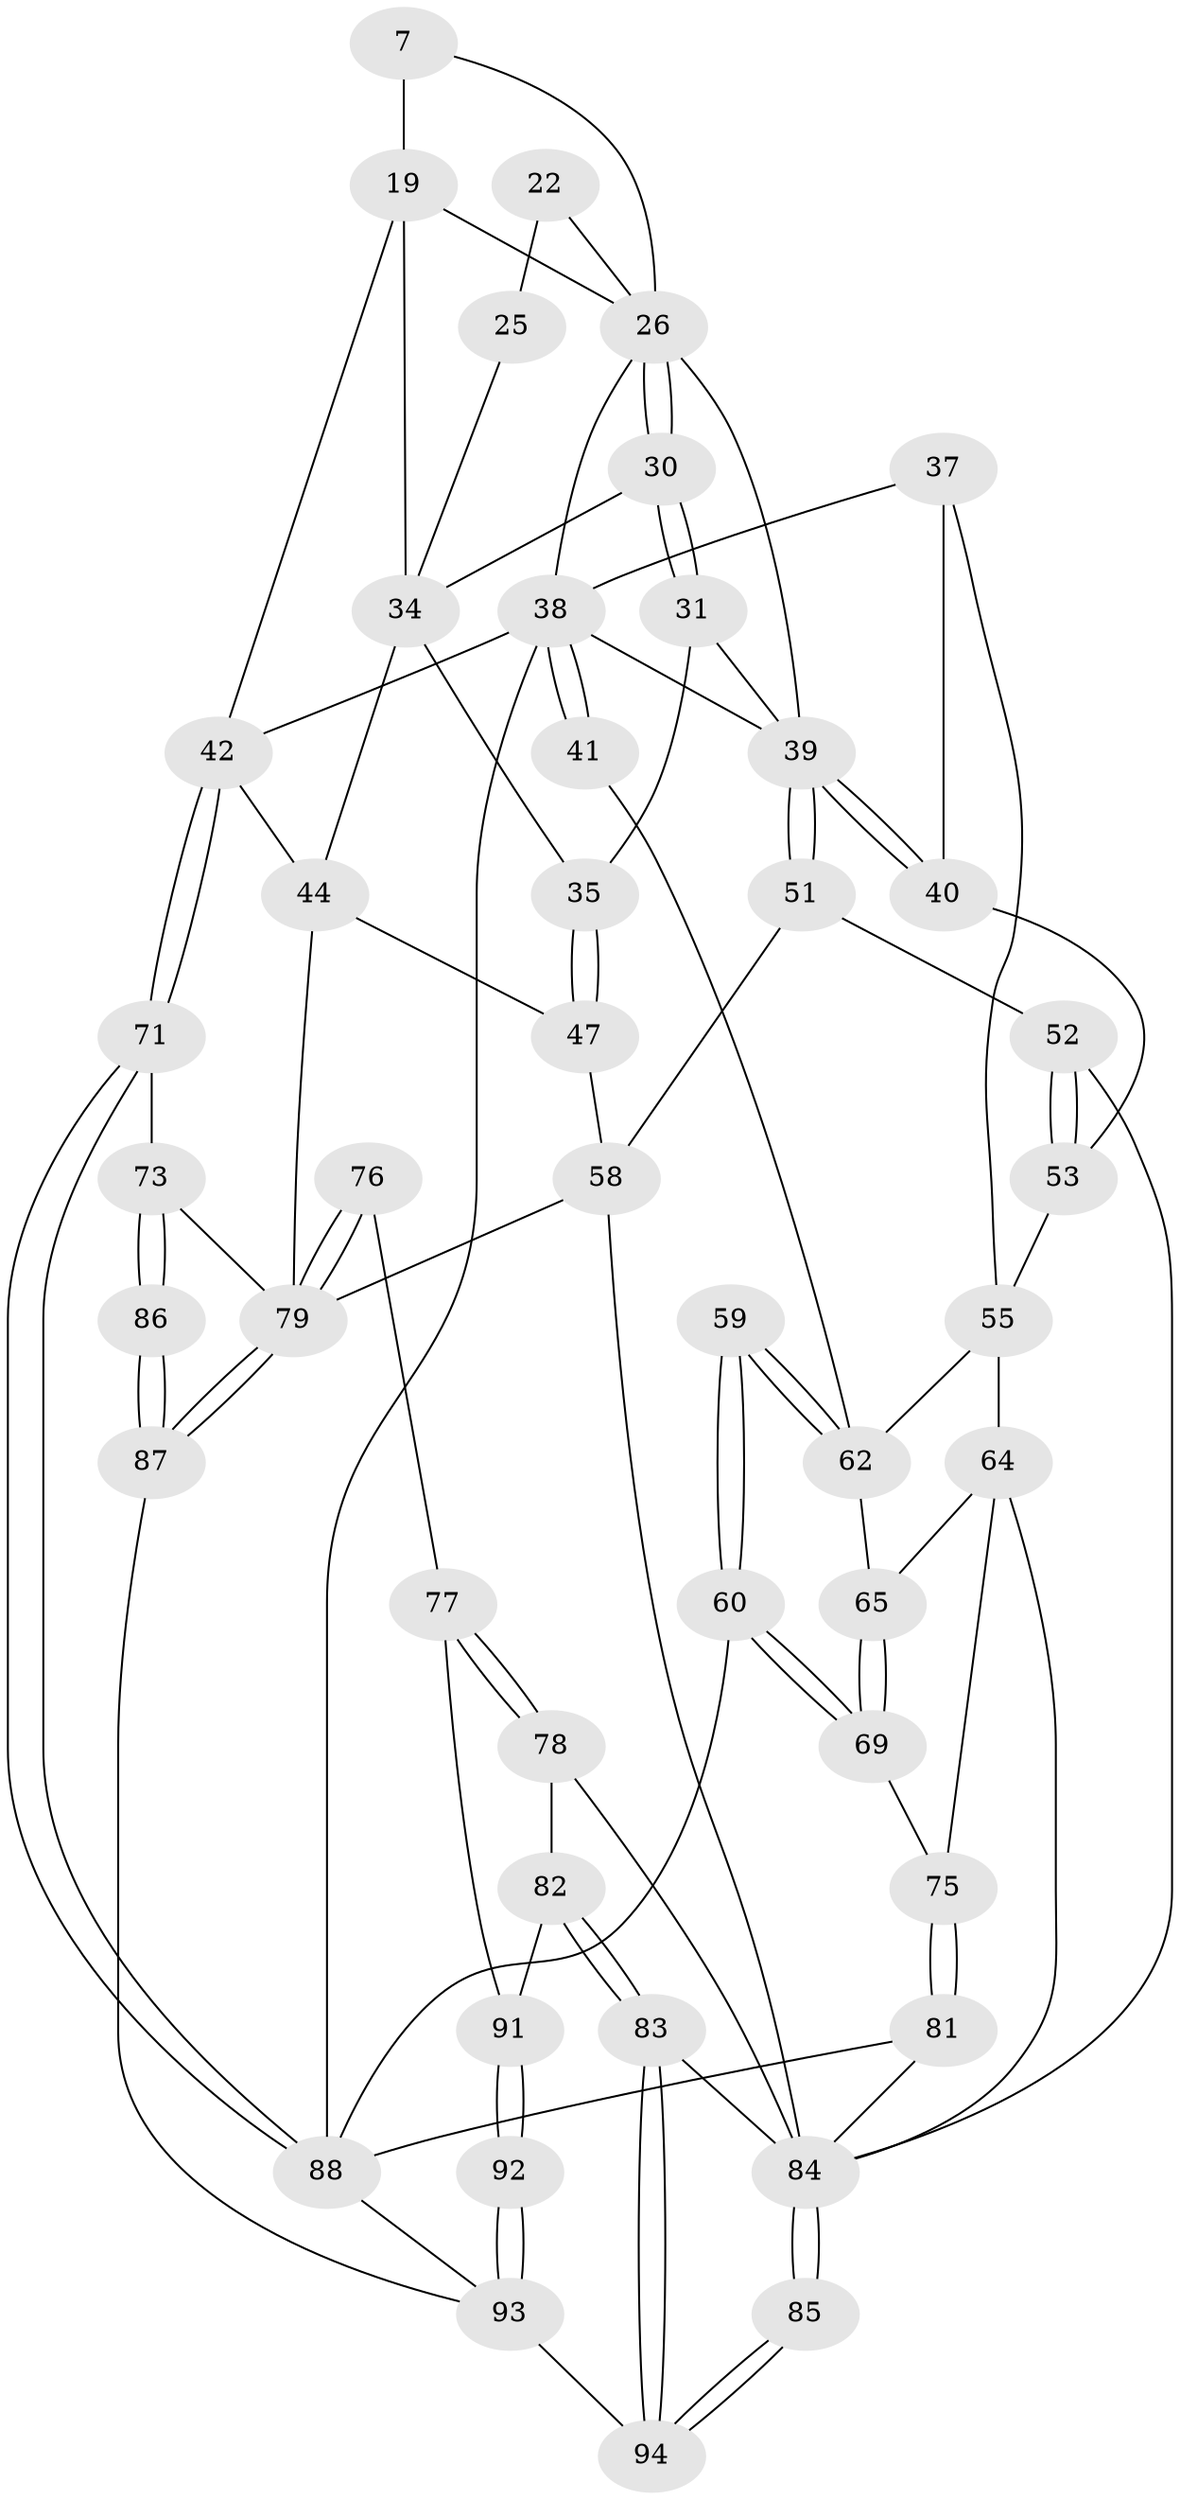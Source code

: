 // original degree distribution, {3: 0.031914893617021274, 4: 0.26595744680851063, 5: 0.43617021276595747, 6: 0.26595744680851063}
// Generated by graph-tools (version 1.1) at 2025/01/03/09/25 05:01:21]
// undirected, 47 vertices, 104 edges
graph export_dot {
graph [start="1"]
  node [color=gray90,style=filled];
  7 [pos="+0.7951628334668+0.1068785205739164"];
  19 [pos="+0.9170848390882667+0.27870023104368846",super="+13+10"];
  22 [pos="+0.7310095053414224+0.13470336194969404",super="+21"];
  25 [pos="+0.6820368134021993+0.2825984974786605",super="+24"];
  26 [pos="+0.4844066196350911+0.2430802241187102",super="+20"];
  30 [pos="+0.5542343420549892+0.305351998729287"];
  31 [pos="+0.5538825932946438+0.45890833777578083"];
  34 [pos="+0.6771249609326576+0.37098671183881415",super="+33+29"];
  35 [pos="+0.6403403627002942+0.4381749736693404"];
  37 [pos="+0.1318834057747267+0.3631887664968418"];
  38 [pos="+0.014385703457192553+0.259354758587912",super="+18+14"];
  39 [pos="+0.47479424526451125+0.5272600631593326",super="+32+28"];
  40 [pos="+0.38058512009812195+0.4524271014992313",super="+36"];
  41 [pos="+0+0.2557652561225748"];
  42 [pos="+1+0.6454373005416879",super="+12"];
  44 [pos="+0.8462100148676115+0.5025108289518282",super="+43"];
  47 [pos="+0.7497000907384543+0.5269091517524955"];
  51 [pos="+0.4768019037151836+0.5652567378451484"];
  52 [pos="+0.44389883308168027+0.613573217910734"];
  53 [pos="+0.3127906276812071+0.6156362128390784",super="+45"];
  55 [pos="+0.22117538842744605+0.6234748367091038",super="+48+46"];
  58 [pos="+0.669427345330982+0.6733348527728636",super="+54"];
  59 [pos="+0+0.6302670962043176"];
  60 [pos="+0+0.7440056701851748"];
  62 [pos="+0.09606205761099781+0.6406541442460528",super="+50"];
  64 [pos="+0.1344569421974126+0.7596602545900659",super="+63"];
  65 [pos="+0.08886788303705988+0.6942060082686236"];
  69 [pos="+0+0.747614588958251"];
  71 [pos="+1+0.8496489261614929"];
  73 [pos="+0.903957781648104+0.8385071043341668",super="+72"];
  75 [pos="+0.0914901179812546+0.7930277363151111"];
  76 [pos="+0.7370853715983063+0.876252236666804"];
  77 [pos="+0.7193767787050486+0.8810904277687249"];
  78 [pos="+0.5576822310267758+0.8319477970842377"];
  79 [pos="+0.7762438145374351+0.899549442948926",super="+74+57"];
  81 [pos="+0.05337172545382129+1"];
  82 [pos="+0.5327804299352926+0.8823667494728209"];
  83 [pos="+0.45216323910519096+0.9383673451001502"];
  84 [pos="+0.3739648109058361+0.7960234666992649",super="+70+80"];
  85 [pos="+0.18792115408422688+1"];
  86 [pos="+0.9099051284899338+0.9223747374876333"];
  87 [pos="+0.8558244026346522+1"];
  88 [pos="+1+1",super="+61"];
  91 [pos="+0.5549361609542699+0.9092160382717376",super="+90"];
  92 [pos="+0.6031620810401989+1"];
  93 [pos="+0.5843238199936354+1",super="+89"];
  94 [pos="+0.330122742921613+1"];
  7 -- 26;
  7 -- 19 [weight=2];
  19 -- 34;
  19 -- 26 [weight=2];
  19 -- 42;
  22 -- 25 [weight=2];
  22 -- 26 [weight=2];
  25 -- 34 [weight=2];
  26 -- 30;
  26 -- 30;
  26 -- 39 [weight=2];
  26 -- 38;
  30 -- 31;
  30 -- 31;
  30 -- 34;
  31 -- 35;
  31 -- 39;
  34 -- 35;
  34 -- 44;
  35 -- 47;
  35 -- 47;
  37 -- 38;
  37 -- 55;
  37 -- 40;
  38 -- 41 [weight=2];
  38 -- 41;
  38 -- 39;
  38 -- 88 [weight=2];
  38 -- 42;
  39 -- 40 [weight=2];
  39 -- 40;
  39 -- 51;
  39 -- 51;
  40 -- 53;
  41 -- 62;
  42 -- 71;
  42 -- 71;
  42 -- 44;
  44 -- 47;
  44 -- 79;
  47 -- 58;
  51 -- 52;
  51 -- 58;
  52 -- 53;
  52 -- 53;
  52 -- 84;
  53 -- 55 [weight=2];
  55 -- 64;
  55 -- 62;
  58 -- 84;
  58 -- 79;
  59 -- 60;
  59 -- 60;
  59 -- 62 [weight=2];
  59 -- 62;
  60 -- 69;
  60 -- 69;
  60 -- 88;
  62 -- 65;
  64 -- 65;
  64 -- 75;
  64 -- 84;
  65 -- 69;
  65 -- 69;
  69 -- 75;
  71 -- 88;
  71 -- 88;
  71 -- 73;
  73 -- 86 [weight=2];
  73 -- 86;
  73 -- 79;
  75 -- 81;
  75 -- 81;
  76 -- 77;
  76 -- 79 [weight=2];
  76 -- 79;
  77 -- 78;
  77 -- 78;
  77 -- 91;
  78 -- 82;
  78 -- 84;
  79 -- 87;
  79 -- 87;
  81 -- 88;
  81 -- 84;
  82 -- 83;
  82 -- 83;
  82 -- 91;
  83 -- 84;
  83 -- 94;
  83 -- 94;
  84 -- 85 [weight=2];
  84 -- 85;
  85 -- 94;
  85 -- 94;
  86 -- 87;
  86 -- 87;
  87 -- 93;
  88 -- 93;
  91 -- 92 [weight=2];
  91 -- 92;
  92 -- 93;
  92 -- 93;
  93 -- 94;
}
